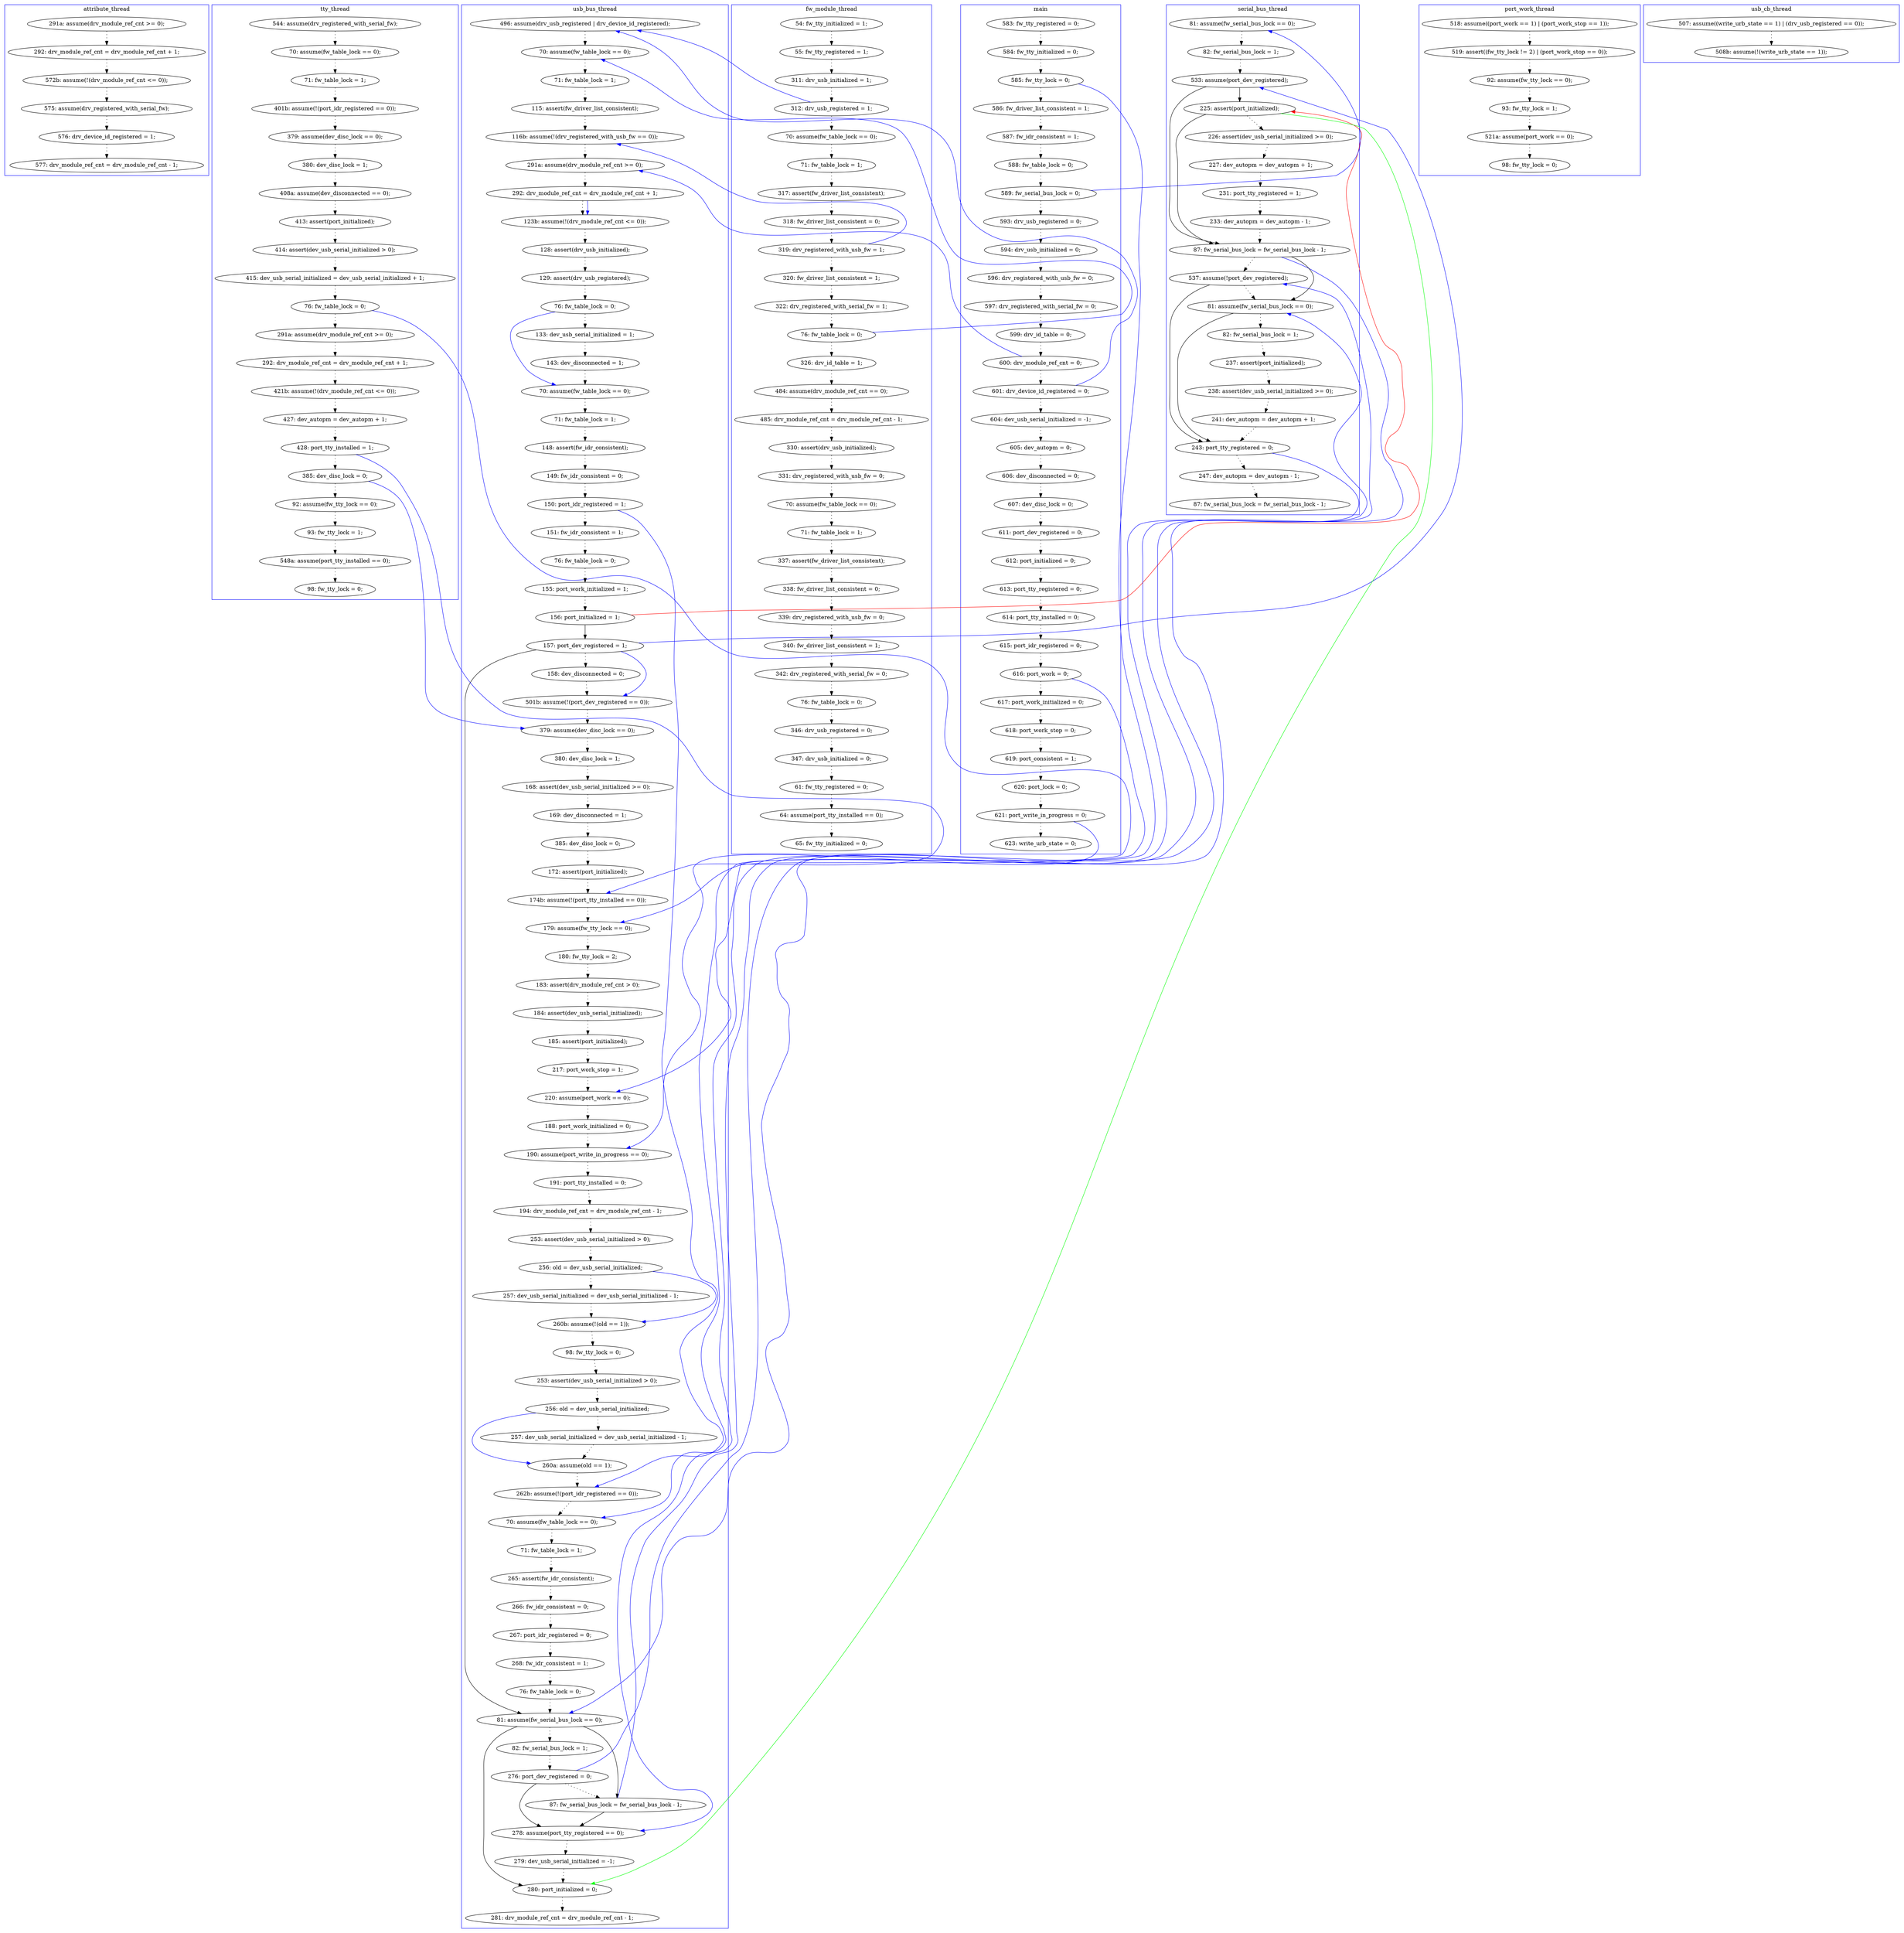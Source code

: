digraph ProofObject {
	220 -> 229 [style = dotted, color = black]
	276 -> 284 [style = dotted, color = black]
	329 -> 332 [style = dotted, color = black]
	77 -> 78 [style = dotted, color = black]
	159 -> 160 [style = dotted, color = black]
	63 -> 66 [color = Blue, constraint = false]
	78 -> 81 [style = dotted, color = black]
	310 -> 311 [style = dotted, color = black]
	305 -> 313 [style = dotted, color = black]
	223 -> 225 [style = dotted, color = black]
	347 -> 350 [style = dotted, color = black]
	22 -> 23 [style = dotted, color = black]
	60 -> 63 [style = dotted, color = black]
	120 -> 121 [color = Black]
	185 -> 187 [style = dotted, color = black]
	183 -> 245 [style = dotted, color = black]
	191 -> 193 [style = dotted, color = black]
	15 -> 16 [style = dotted, color = black]
	287 -> 289 [color = Blue, constraint = false]
	28 -> 29 [style = dotted, color = black]
	289 -> 296 [style = dotted, color = black]
	2 -> 3 [style = dotted, color = black]
	204 -> 205 [style = dotted, color = black]
	187 -> 188 [style = dotted, color = black]
	8 -> 9 [style = dotted, color = black]
	113 -> 114 [style = dotted, color = black]
	250 -> 303 [style = dotted, color = black]
	321 -> 328 [style = dotted, color = black]
	163 -> 267 [color = Blue, constraint = false]
	16 -> 17 [style = dotted, color = black]
	5 -> 6 [style = dotted, color = black]
	273 -> 276 [style = dotted, color = black]
	67 -> 69 [style = dotted, color = black]
	217 -> 222 [style = dotted, color = black]
	201 -> 204 [style = dotted, color = black]
	284 -> 316 [color = Black]
	183 -> 184 [color = Blue, constraint = false]
	49 -> 52 [style = dotted, color = black]
	225 -> 240 [style = dotted, color = black]
	27 -> 28 [style = dotted, color = black]
	150 -> 153 [style = dotted, color = black]
	297 -> 301 [style = dotted, color = black]
	14 -> 77 [color = Blue, constraint = false]
	102 -> 107 [style = dotted, color = black]
	121 -> 137 [style = dotted, color = black]
	205 -> 207 [style = dotted, color = black]
	304 -> 305 [style = dotted, color = black]
	121 -> 284 [color = Black]
	63 -> 171 [style = dotted, color = black]
	289 -> 311 [color = Black]
	15 -> 47 [color = Blue, constraint = false]
	245 -> 246 [style = dotted, color = black]
	287 -> 314 [color = Black]
	138 -> 289 [style = dotted, color = black]
	86 -> 88 [style = dotted, color = black]
	12 -> 13 [style = dotted, color = black]
	267 -> 268 [style = dotted, color = black]
	233 -> 242 [style = dotted, color = black]
	111 -> 112 [style = dotted, color = black]
	26 -> 27 [style = dotted, color = black]
	56 -> 58 [style = dotted, color = black]
	313 -> 366 [style = dotted, color = black]
	316 -> 318 [style = dotted, color = black]
	157 -> 158 [style = dotted, color = black]
	54 -> 56 [style = dotted, color = black]
	175 -> 179 [style = dotted, color = black]
	333 -> 335 [style = dotted, color = black]
	119 -> 120 [style = dotted, color = black]
	222 -> 225 [color = Blue, constraint = false]
	188 -> 191 [style = dotted, color = black]
	6 -> 7 [style = dotted, color = black]
	81 -> 82 [style = dotted, color = black]
	184 -> 185 [style = dotted, color = black]
	121 -> 142 [color = Blue, constraint = false]
	25 -> 26 [style = dotted, color = black]
	311 -> 352 [style = dotted, color = black]
	132 -> 133 [style = dotted, color = black]
	284 -> 285 [style = dotted, color = black]
	69 -> 71 [style = dotted, color = black]
	332 -> 333 [style = dotted, color = black]
	284 -> 294 [color = Black]
	158 -> 159 [style = dotted, color = black]
	154 -> 157 [style = dotted, color = black]
	328 -> 329 [style = dotted, color = black]
	311 -> 314 [color = Blue, constraint = false]
	229 -> 231 [style = dotted, color = black]
	258 -> 259 [style = dotted, color = black]
	160 -> 163 [style = dotted, color = black]
	242 -> 304 [style = dotted, color = black]
	153 -> 154 [style = dotted, color = black]
	179 -> 180 [style = dotted, color = black]
	163 -> 168 [style = dotted, color = black]
	125 -> 138 [color = Black]
	343 -> 345 [style = dotted, color = black]
	56 -> 71 [color = Blue, constraint = false]
	18 -> 19 [style = dotted, color = black]
	193 -> 195 [style = dotted, color = black]
	104 -> 105 [style = dotted, color = black]
	309 -> 310 [style = dotted, color = black]
	114 -> 117 [style = dotted, color = black]
	82 -> 83 [style = dotted, color = black]
	364 -> 369 [style = dotted, color = black]
	36 -> 38 [style = dotted, color = black]
	315 -> 316 [style = dotted, color = black]
	112 -> 113 [style = dotted, color = black]
	23 -> 24 [style = dotted, color = black]
	96 -> 143 [style = dotted, color = black]
	196 -> 197 [style = dotted, color = black]
	346 -> 361 [style = dotted, color = black]
	11 -> 12 [style = dotted, color = black]
	231 -> 232 [style = dotted, color = black]
	8 -> 104 [color = Blue, constraint = false]
	169 -> 175 [style = dotted, color = black]
	272 -> 273 [style = dotted, color = black]
	4 -> 196 [color = Blue, constraint = false]
	30 -> 31 [style = dotted, color = black]
	314 -> 315 [style = dotted, color = black]
	38 -> 42 [style = dotted, color = black]
	294 -> 296 [color = Blue, constraint = false]
	337 -> 338 [style = dotted, color = black]
	107 -> 108 [style = dotted, color = black]
	29 -> 30 [style = dotted, color = black]
	125 -> 126 [style = dotted, color = black]
	180 -> 183 [style = dotted, color = black]
	270 -> 271 [style = dotted, color = black]
	20 -> 21 [style = dotted, color = black]
	122 -> 138 [color = Black]
	42 -> 44 [style = dotted, color = black]
	232 -> 234 [style = dotted, color = black]
	30 -> 208 [color = Blue, constraint = false]
	138 -> 296 [color = Black]
	125 -> 316 [color = Green, constraint = false]
	213 -> 217 [style = dotted, color = black]
	88 -> 102 [style = dotted, color = black]
	294 -> 314 [color = Black]
	83 -> 86 [style = dotted, color = black]
	285 -> 287 [style = dotted, color = black]
	180 -> 195 [color = Blue, constraint = false]
	271 -> 272 [style = dotted, color = black]
	24 -> 25 [style = dotted, color = black]
	195 -> 196 [style = dotted, color = black]
	126 -> 127 [style = dotted, color = black]
	138 -> 284 [color = Blue, constraint = false]
	268 -> 270 [style = dotted, color = black]
	208 -> 212 [style = dotted, color = black]
	335 -> 336 [style = dotted, color = black]
	262 -> 264 [style = dotted, color = black]
	7 -> 8 [style = dotted, color = black]
	4 -> 5 [style = dotted, color = black]
	25 -> 205 [color = Blue, constraint = false]
	3 -> 4 [style = dotted, color = black]
	296 -> 297 [style = dotted, color = black]
	352 -> 363 [style = dotted, color = black]
	44 -> 47 [color = Blue, constraint = false]
	122 -> 125 [color = Black]
	171 -> 320 [style = dotted, color = black]
	338 -> 340 [style = dotted, color = black]
	52 -> 54 [style = dotted, color = black]
	142 -> 184 [style = dotted, color = black]
	246 -> 250 [style = dotted, color = black]
	259 -> 260 [style = dotted, color = black]
	121 -> 122 [color = Blue, constraint = false]
	47 -> 66 [style = dotted, color = black]
	14 -> 15 [style = dotted, color = black]
	105 -> 122 [style = dotted, color = black]
	212 -> 213 [style = dotted, color = black]
	200 -> 201 [style = dotted, color = black]
	296 -> 311 [color = Black]
	137 -> 142 [style = dotted, color = black]
	19 -> 20 [style = dotted, color = black]
	361 -> 364 [style = dotted, color = black]
	287 -> 294 [style = dotted, color = black]
	301 -> 309 [style = dotted, color = black]
	207 -> 208 [style = dotted, color = black]
	127 -> 132 [style = dotted, color = black]
	336 -> 337 [style = dotted, color = black]
	78 -> 81 [color = Blue, constraint = false]
	66 -> 67 [style = dotted, color = black]
	219 -> 220 [style = dotted, color = black]
	345 -> 346 [style = dotted, color = black]
	133 -> 138 [style = dotted, color = black]
	71 -> 77 [style = dotted, color = black]
	13 -> 14 [style = dotted, color = black]
	17 -> 18 [style = dotted, color = black]
	120 -> 125 [color = Red, constraint = false]
	113 -> 264 [color = Blue, constraint = false]
	240 -> 258 [style = dotted, color = black]
	320 -> 321 [style = dotted, color = black]
	86 -> 107 [color = Blue, constraint = false]
	144 -> 150 [style = dotted, color = black]
	340 -> 343 [style = dotted, color = black]
	197 -> 198 [style = dotted, color = black]
	198 -> 200 [style = dotted, color = black]
	58 -> 60 [style = dotted, color = black]
	264 -> 267 [style = dotted, color = black]
	10 -> 11 [style = dotted, color = black]
	143 -> 144 [style = dotted, color = black]
	44 -> 48 [style = dotted, color = black]
	21 -> 22 [style = dotted, color = black]
	117 -> 119 [style = dotted, color = black]
	9 -> 10 [style = dotted, color = black]
	260 -> 262 [style = dotted, color = black]
	222 -> 223 [style = dotted, color = black]
	48 -> 49 [style = dotted, color = black]
	259 -> 262 [color = Blue, constraint = false]
	168 -> 169 [style = dotted, color = black]
	108 -> 111 [style = dotted, color = black]
	subgraph cluster6 {
		label = usb_cb_thread
		color = blue
		347  [label = "507: assume((write_urb_state == 1) | (drv_usb_registered == 0));"]
		350  [label = "508b: assume(!(write_urb_state == 1));"]
	}
	subgraph cluster0 {
		label = main
		color = blue
		13  [label = "599: drv_id_table = 0;"]
		14  [label = "600: drv_module_ref_cnt = 0;"]
		27  [label = "618: port_work_stop = 0;"]
		2  [label = "583: fw_tty_registered = 0;"]
		30  [label = "621: port_write_in_progress = 0;"]
		5  [label = "586: fw_driver_list_consistent = 1;"]
		7  [label = "588: fw_table_lock = 0;"]
		31  [label = "623: write_urb_state = 0;"]
		9  [label = "593: drv_usb_registered = 0;"]
		12  [label = "597: drv_registered_with_serial_fw = 0;"]
		15  [label = "601: drv_device_id_registered = 0;"]
		16  [label = "604: dev_usb_serial_initialized = -1;"]
		3  [label = "584: fw_tty_initialized = 0;"]
		20  [label = "611: port_dev_registered = 0;"]
		18  [label = "606: dev_disconnected = 0;"]
		10  [label = "594: drv_usb_initialized = 0;"]
		8  [label = "589: fw_serial_bus_lock = 0;"]
		11  [label = "596: drv_registered_with_usb_fw = 0;"]
		25  [label = "616: port_work = 0;"]
		24  [label = "615: port_idr_registered = 0;"]
		26  [label = "617: port_work_initialized = 0;"]
		21  [label = "612: port_initialized = 0;"]
		22  [label = "613: port_tty_registered = 0;"]
		19  [label = "607: dev_disc_lock = 0;"]
		28  [label = "619: port_consistent = 1;"]
		4  [label = "585: fw_tty_lock = 0;"]
		6  [label = "587: fw_idr_consistent = 1;"]
		17  [label = "605: dev_autopm = 0;"]
		29  [label = "620: port_lock = 0;"]
		23  [label = "614: port_tty_installed = 0;"]
	}
	subgraph cluster5 {
		label = attribute_thread
		color = blue
		234  [label = "577: drv_module_ref_cnt = drv_module_ref_cnt - 1;"]
		220  [label = "292: drv_module_ref_cnt = drv_module_ref_cnt + 1;"]
		232  [label = "576: drv_device_id_registered = 1;"]
		229  [label = "572b: assume(!(drv_module_ref_cnt <= 0));"]
		231  [label = "575: assume(drv_registered_with_serial_fw);"]
		219  [label = "291a: assume(drv_module_ref_cnt >= 0);"]
	}
	subgraph cluster3 {
		label = serial_bus_thread
		color = blue
		133  [label = "233: dev_autopm = dev_autopm - 1;"]
		122  [label = "533: assume(port_dev_registered);"]
		125  [label = "225: assert(port_initialized);"]
		289  [label = "537: assume(!port_dev_registered);"]
		132  [label = "231: port_tty_registered = 1;"]
		310  [label = "241: dev_autopm = dev_autopm + 1;"]
		352  [label = "247: dev_autopm = dev_autopm - 1;"]
		138  [label = "87: fw_serial_bus_lock = fw_serial_bus_lock - 1;"]
		127  [label = "227: dev_autopm = dev_autopm + 1;"]
		296  [label = "81: assume(fw_serial_bus_lock == 0);"]
		363  [label = "87: fw_serial_bus_lock = fw_serial_bus_lock - 1;"]
		105  [label = "82: fw_serial_bus_lock = 1;"]
		309  [label = "238: assert(dev_usb_serial_initialized >= 0);"]
		297  [label = "82: fw_serial_bus_lock = 1;"]
		311  [label = "243: port_tty_registered = 0;"]
		126  [label = "226: assert(dev_usb_serial_initialized >= 0);"]
		104  [label = "81: assume(fw_serial_bus_lock == 0);"]
		301  [label = "237: assert(port_initialized);"]
	}
	subgraph cluster1 {
		label = fw_module_thread
		color = blue
		337  [label = "339: drv_registered_with_usb_fw = 0;"]
		345  [label = "346: drv_usb_registered = 0;"]
		52  [label = "317: assert(fw_driver_list_consistent);"]
		49  [label = "71: fw_table_lock = 1;"]
		338  [label = "340: fw_driver_list_consistent = 1;"]
		321  [label = "485: drv_module_ref_cnt = drv_module_ref_cnt - 1;"]
		336  [label = "338: fw_driver_list_consistent = 0;"]
		343  [label = "76: fw_table_lock = 0;"]
		332  [label = "70: assume(fw_table_lock == 0);"]
		58  [label = "320: fw_driver_list_consistent = 1;"]
		361  [label = "61: fw_tty_registered = 0;"]
		171  [label = "326: drv_id_table = 1;"]
		38  [label = "55: fw_tty_registered = 1;"]
		320  [label = "484: assume(drv_module_ref_cnt == 0);"]
		340  [label = "342: drv_registered_with_serial_fw = 0;"]
		48  [label = "70: assume(fw_table_lock == 0);"]
		328  [label = "330: assert(drv_usb_initialized);"]
		42  [label = "311: drv_usb_initialized = 1;"]
		44  [label = "312: drv_usb_registered = 1;"]
		369  [label = "65: fw_tty_initialized = 0;"]
		54  [label = "318: fw_driver_list_consistent = 0;"]
		56  [label = "319: drv_registered_with_usb_fw = 1;"]
		335  [label = "337: assert(fw_driver_list_consistent);"]
		333  [label = "71: fw_table_lock = 1;"]
		346  [label = "347: drv_usb_initialized = 0;"]
		60  [label = "322: drv_registered_with_serial_fw = 1;"]
		63  [label = "76: fw_table_lock = 0;"]
		364  [label = "64: assume(port_tty_installed == 0);"]
		36  [label = "54: fw_tty_initialized = 1;"]
		329  [label = "331: drv_registered_with_usb_fw = 0;"]
	}
	subgraph cluster7 {
		label = port_work_thread
		color = blue
		304  [label = "92: assume(fw_tty_lock == 0);"]
		305  [label = "93: fw_tty_lock = 1;"]
		313  [label = "521a: assume(port_work == 0);"]
		233  [label = "518: assume((port_work == 1) | (port_work_stop == 1));"]
		242  [label = "519: assert((fw_tty_lock != 2) | (port_work_stop == 0));"]
		366  [label = "98: fw_tty_lock = 0;"]
	}
	subgraph cluster4 {
		label = tty_thread
		color = blue
		163  [label = "76: fw_table_lock = 0;"]
		159  [label = "414: assert(dev_usb_serial_initialized > 0);"]
		96  [label = "544: assume(drv_registered_with_serial_fw);"]
		158  [label = "413: assert(port_initialized);"]
		303  [label = "98: fw_tty_lock = 0;"]
		179  [label = "427: dev_autopm = dev_autopm + 1;"]
		143  [label = "70: assume(fw_table_lock == 0);"]
		168  [label = "291a: assume(drv_module_ref_cnt >= 0);"]
		154  [label = "380: dev_disc_lock = 1;"]
		183  [label = "385: dev_disc_lock = 0;"]
		144  [label = "71: fw_table_lock = 1;"]
		150  [label = "401b: assume(!(port_idr_registered == 0));"]
		180  [label = "428: port_tty_installed = 1;"]
		153  [label = "379: assume(dev_disc_lock == 0);"]
		250  [label = "548a: assume(port_tty_installed == 0);"]
		246  [label = "93: fw_tty_lock = 1;"]
		169  [label = "292: drv_module_ref_cnt = drv_module_ref_cnt + 1;"]
		160  [label = "415: dev_usb_serial_initialized = dev_usb_serial_initialized + 1;"]
		157  [label = "408a: assume(dev_disconnected == 0);"]
		175  [label = "421b: assume(!(drv_module_ref_cnt <= 0));"]
		245  [label = "92: assume(fw_tty_lock == 0);"]
	}
	subgraph cluster2 {
		label = usb_bus_thread
		color = blue
		188  [label = "169: dev_disconnected = 1;"]
		114  [label = "151: fw_idr_consistent = 1;"]
		222  [label = "256: old = dev_usb_serial_initialized;"]
		66  [label = "70: assume(fw_table_lock == 0);"]
		267  [label = "70: assume(fw_table_lock == 0);"]
		217  [label = "253: assert(dev_usb_serial_initialized > 0);"]
		204  [label = "217: port_work_stop = 1;"]
		71  [label = "116b: assume(!(drv_registered_with_usb_fw == 0));"]
		88  [label = "133: dev_usb_serial_initialized = 1;"]
		195  [label = "174b: assume(!(port_tty_installed == 0));"]
		205  [label = "220: assume(port_work == 0);"]
		284  [label = "81: assume(fw_serial_bus_lock == 0);"]
		201  [label = "185: assert(port_initialized);"]
		184  [label = "379: assume(dev_disc_lock == 0);"]
		318  [label = "281: drv_module_ref_cnt = drv_module_ref_cnt - 1;"]
		212  [label = "191: port_tty_installed = 0;"]
		314  [label = "278: assume(port_tty_registered == 0);"]
		208  [label = "190: assume(port_write_in_progress == 0);"]
		77  [label = "291a: assume(drv_module_ref_cnt >= 0);"]
		198  [label = "183: assert(drv_module_ref_cnt > 0);"]
		271  [label = "266: fw_idr_consistent = 0;"]
		294  [label = "87: fw_serial_bus_lock = fw_serial_bus_lock - 1;"]
		86  [label = "76: fw_table_lock = 0;"]
		259  [label = "256: old = dev_usb_serial_initialized;"]
		262  [label = "260a: assume(old == 1);"]
		240  [label = "98: fw_tty_lock = 0;"]
		112  [label = "149: fw_idr_consistent = 0;"]
		260  [label = "257: dev_usb_serial_initialized = dev_usb_serial_initialized - 1;"]
		197  [label = "180: fw_tty_lock = 2;"]
		102  [label = "143: dev_disconnected = 1;"]
		137  [label = "158: dev_disconnected = 0;"]
		113  [label = "150: port_idr_registered = 1;"]
		273  [label = "268: fw_idr_consistent = 1;"]
		111  [label = "148: assert(fw_idr_consistent);"]
		316  [label = "280: port_initialized = 0;"]
		207  [label = "188: port_work_initialized = 0;"]
		83  [label = "129: assert(drv_usb_registered);"]
		78  [label = "292: drv_module_ref_cnt = drv_module_ref_cnt + 1;"]
		270  [label = "265: assert(fw_idr_consistent);"]
		120  [label = "156: port_initialized = 1;"]
		258  [label = "253: assert(dev_usb_serial_initialized > 0);"]
		47  [label = "496: assume(drv_usb_registered | drv_device_id_registered);"]
		108  [label = "71: fw_table_lock = 1;"]
		225  [label = "260b: assume(!(old == 1));"]
		276  [label = "76: fw_table_lock = 0;"]
		121  [label = "157: port_dev_registered = 1;"]
		223  [label = "257: dev_usb_serial_initialized = dev_usb_serial_initialized - 1;"]
		272  [label = "267: port_idr_registered = 0;"]
		287  [label = "276: port_dev_registered = 0;"]
		107  [label = "70: assume(fw_table_lock == 0);"]
		193  [label = "172: assert(port_initialized);"]
		315  [label = "279: dev_usb_serial_initialized = -1;"]
		82  [label = "128: assert(drv_usb_initialized);"]
		81  [label = "123b: assume(!(drv_module_ref_cnt <= 0));"]
		67  [label = "71: fw_table_lock = 1;"]
		69  [label = "115: assert(fw_driver_list_consistent);"]
		285  [label = "82: fw_serial_bus_lock = 1;"]
		196  [label = "179: assume(fw_tty_lock == 0);"]
		264  [label = "262b: assume(!(port_idr_registered == 0));"]
		117  [label = "76: fw_table_lock = 0;"]
		191  [label = "385: dev_disc_lock = 0;"]
		187  [label = "168: assert(dev_usb_serial_initialized >= 0);"]
		185  [label = "380: dev_disc_lock = 1;"]
		268  [label = "71: fw_table_lock = 1;"]
		213  [label = "194: drv_module_ref_cnt = drv_module_ref_cnt - 1;"]
		142  [label = "501b: assume(!(port_dev_registered == 0));"]
		119  [label = "155: port_work_initialized = 1;"]
		200  [label = "184: assert(dev_usb_serial_initialized);"]
	}
}
